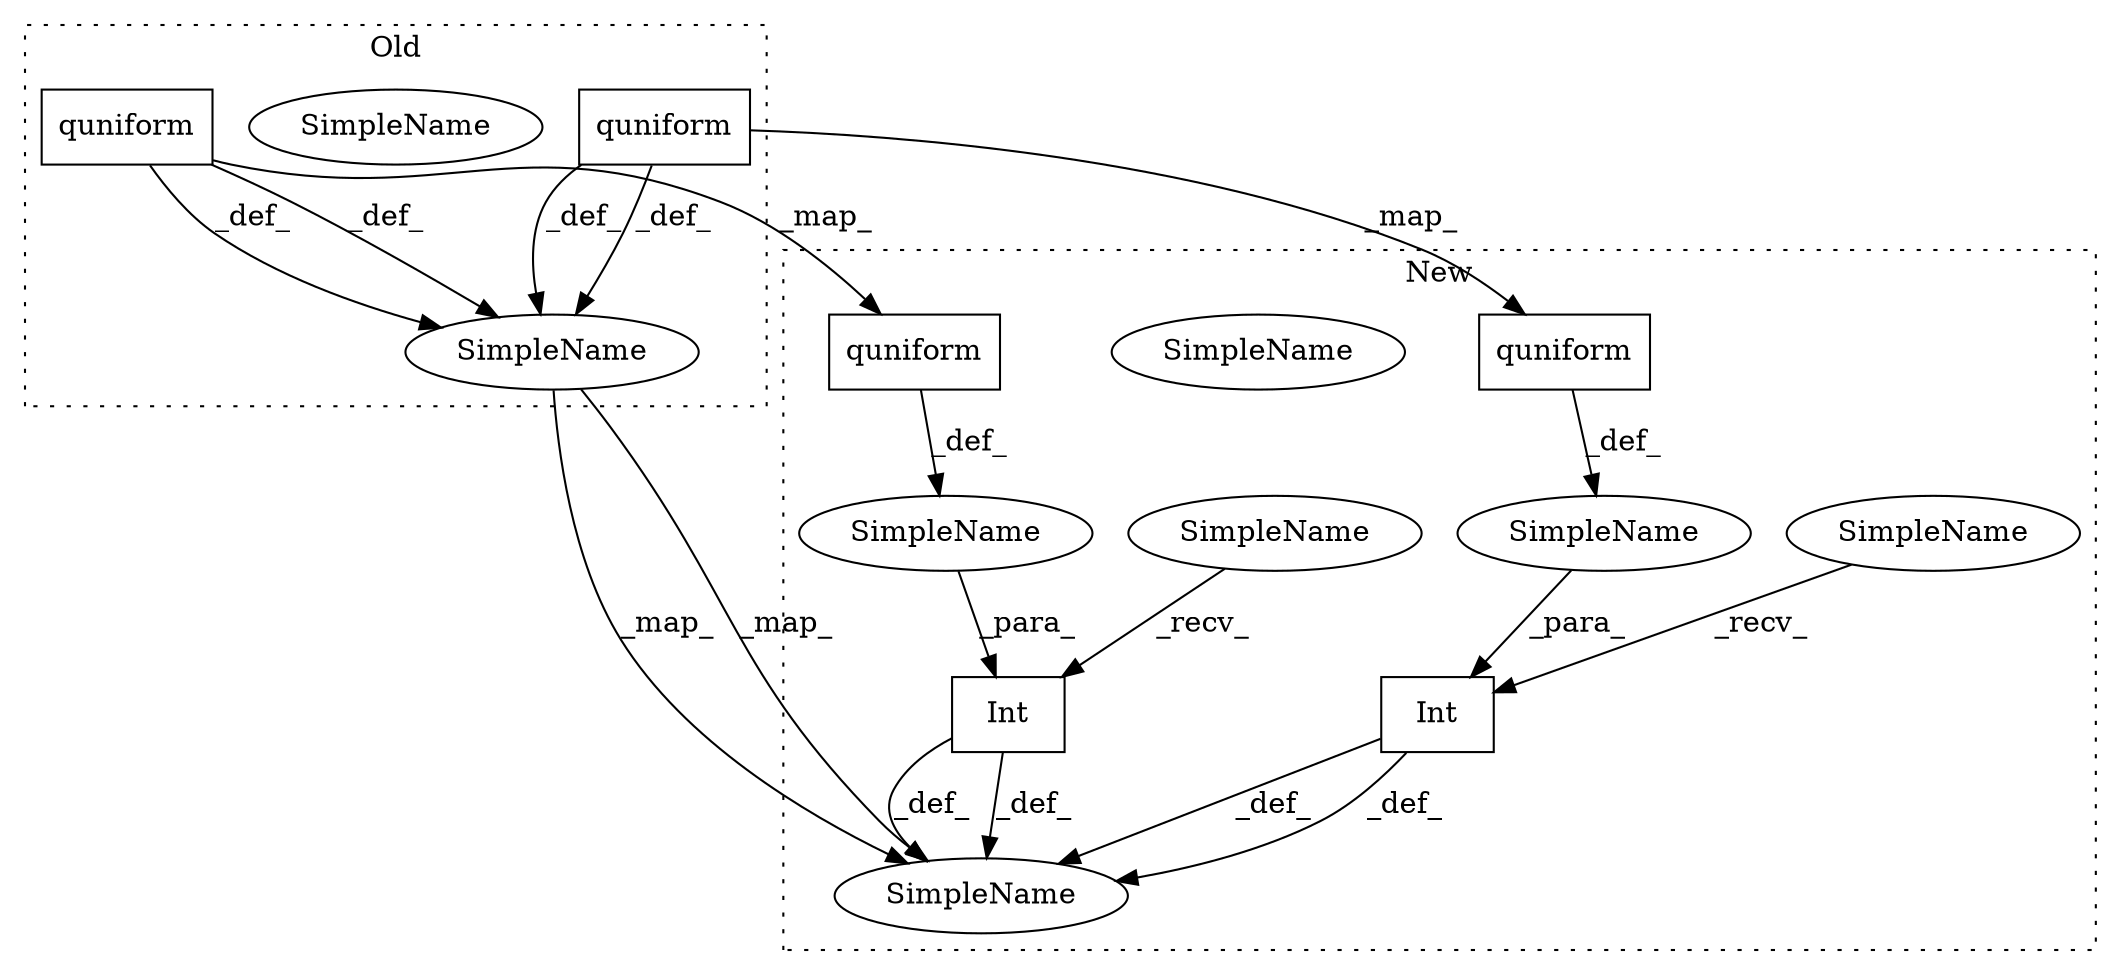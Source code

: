 digraph G {
subgraph cluster0 {
1 [label="quniform" a="32" s="24081,24121" l="9,1" shape="box"];
3 [label="SimpleName" a="42" s="23599" l="4" shape="ellipse"];
6 [label="SimpleName" a="42" s="23599" l="4" shape="ellipse"];
10 [label="quniform" a="32" s="23983,24025" l="9,1" shape="box"];
label = "Old";
style="dotted";
}
subgraph cluster1 {
2 [label="quniform" a="32" s="24102,24142" l="9,1" shape="box"];
4 [label="SimpleName" a="42" s="23599" l="4" shape="ellipse"];
5 [label="SimpleName" a="42" s="23599" l="4" shape="ellipse"];
7 [label="SimpleName" a="42" s="" l="" shape="ellipse"];
8 [label="Int" a="32" s="24095,24143" l="4,1" shape="box"];
9 [label="quniform" a="32" s="23993,24035" l="9,1" shape="box"];
11 [label="SimpleName" a="42" s="" l="" shape="ellipse"];
12 [label="Int" a="32" s="23986,24036" l="4,1" shape="box"];
13 [label="SimpleName" a="42" s="24089" l="5" shape="ellipse"];
14 [label="SimpleName" a="42" s="23980" l="5" shape="ellipse"];
label = "New";
style="dotted";
}
1 -> 6 [label="_def_"];
1 -> 2 [label="_map_"];
1 -> 6 [label="_def_"];
2 -> 7 [label="_def_"];
6 -> 5 [label="_map_"];
6 -> 5 [label="_map_"];
7 -> 8 [label="_para_"];
8 -> 5 [label="_def_"];
8 -> 5 [label="_def_"];
9 -> 11 [label="_def_"];
10 -> 6 [label="_def_"];
10 -> 6 [label="_def_"];
10 -> 9 [label="_map_"];
11 -> 12 [label="_para_"];
12 -> 5 [label="_def_"];
12 -> 5 [label="_def_"];
13 -> 8 [label="_recv_"];
14 -> 12 [label="_recv_"];
}